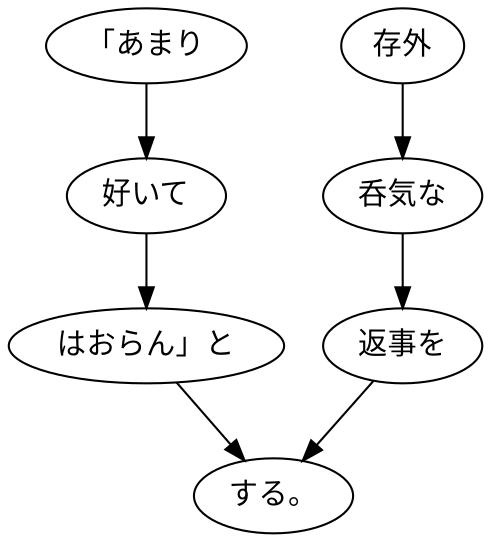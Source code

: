 digraph graph3110 {
	node0 [label="「あまり"];
	node1 [label="好いて"];
	node2 [label="はおらん」と"];
	node3 [label="存外"];
	node4 [label="呑気な"];
	node5 [label="返事を"];
	node6 [label="する。"];
	node0 -> node1;
	node1 -> node2;
	node2 -> node6;
	node3 -> node4;
	node4 -> node5;
	node5 -> node6;
}
